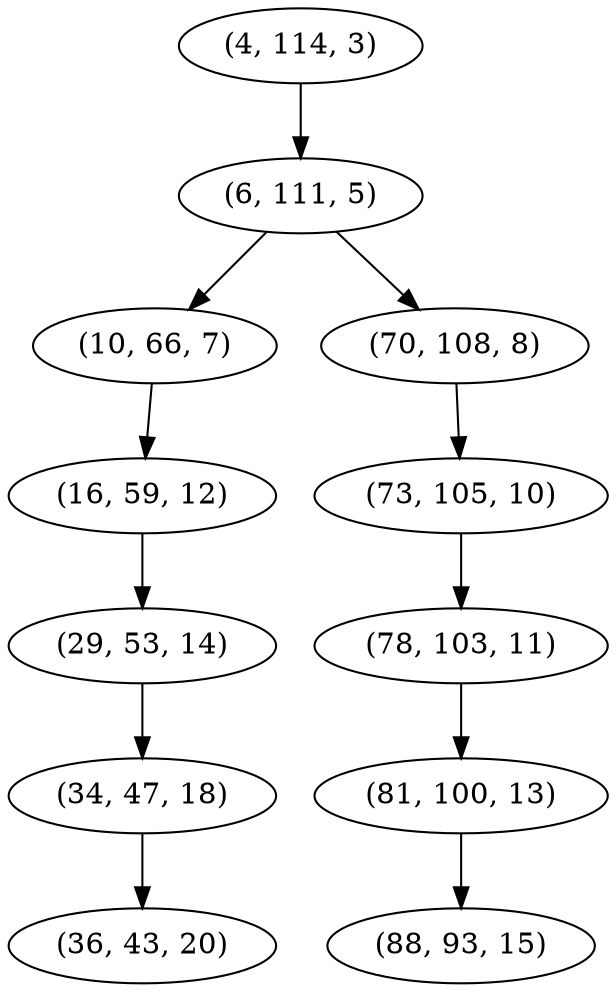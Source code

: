 digraph tree {
    "(4, 114, 3)";
    "(6, 111, 5)";
    "(10, 66, 7)";
    "(16, 59, 12)";
    "(29, 53, 14)";
    "(34, 47, 18)";
    "(36, 43, 20)";
    "(70, 108, 8)";
    "(73, 105, 10)";
    "(78, 103, 11)";
    "(81, 100, 13)";
    "(88, 93, 15)";
    "(4, 114, 3)" -> "(6, 111, 5)";
    "(6, 111, 5)" -> "(10, 66, 7)";
    "(6, 111, 5)" -> "(70, 108, 8)";
    "(10, 66, 7)" -> "(16, 59, 12)";
    "(16, 59, 12)" -> "(29, 53, 14)";
    "(29, 53, 14)" -> "(34, 47, 18)";
    "(34, 47, 18)" -> "(36, 43, 20)";
    "(70, 108, 8)" -> "(73, 105, 10)";
    "(73, 105, 10)" -> "(78, 103, 11)";
    "(78, 103, 11)" -> "(81, 100, 13)";
    "(81, 100, 13)" -> "(88, 93, 15)";
}

